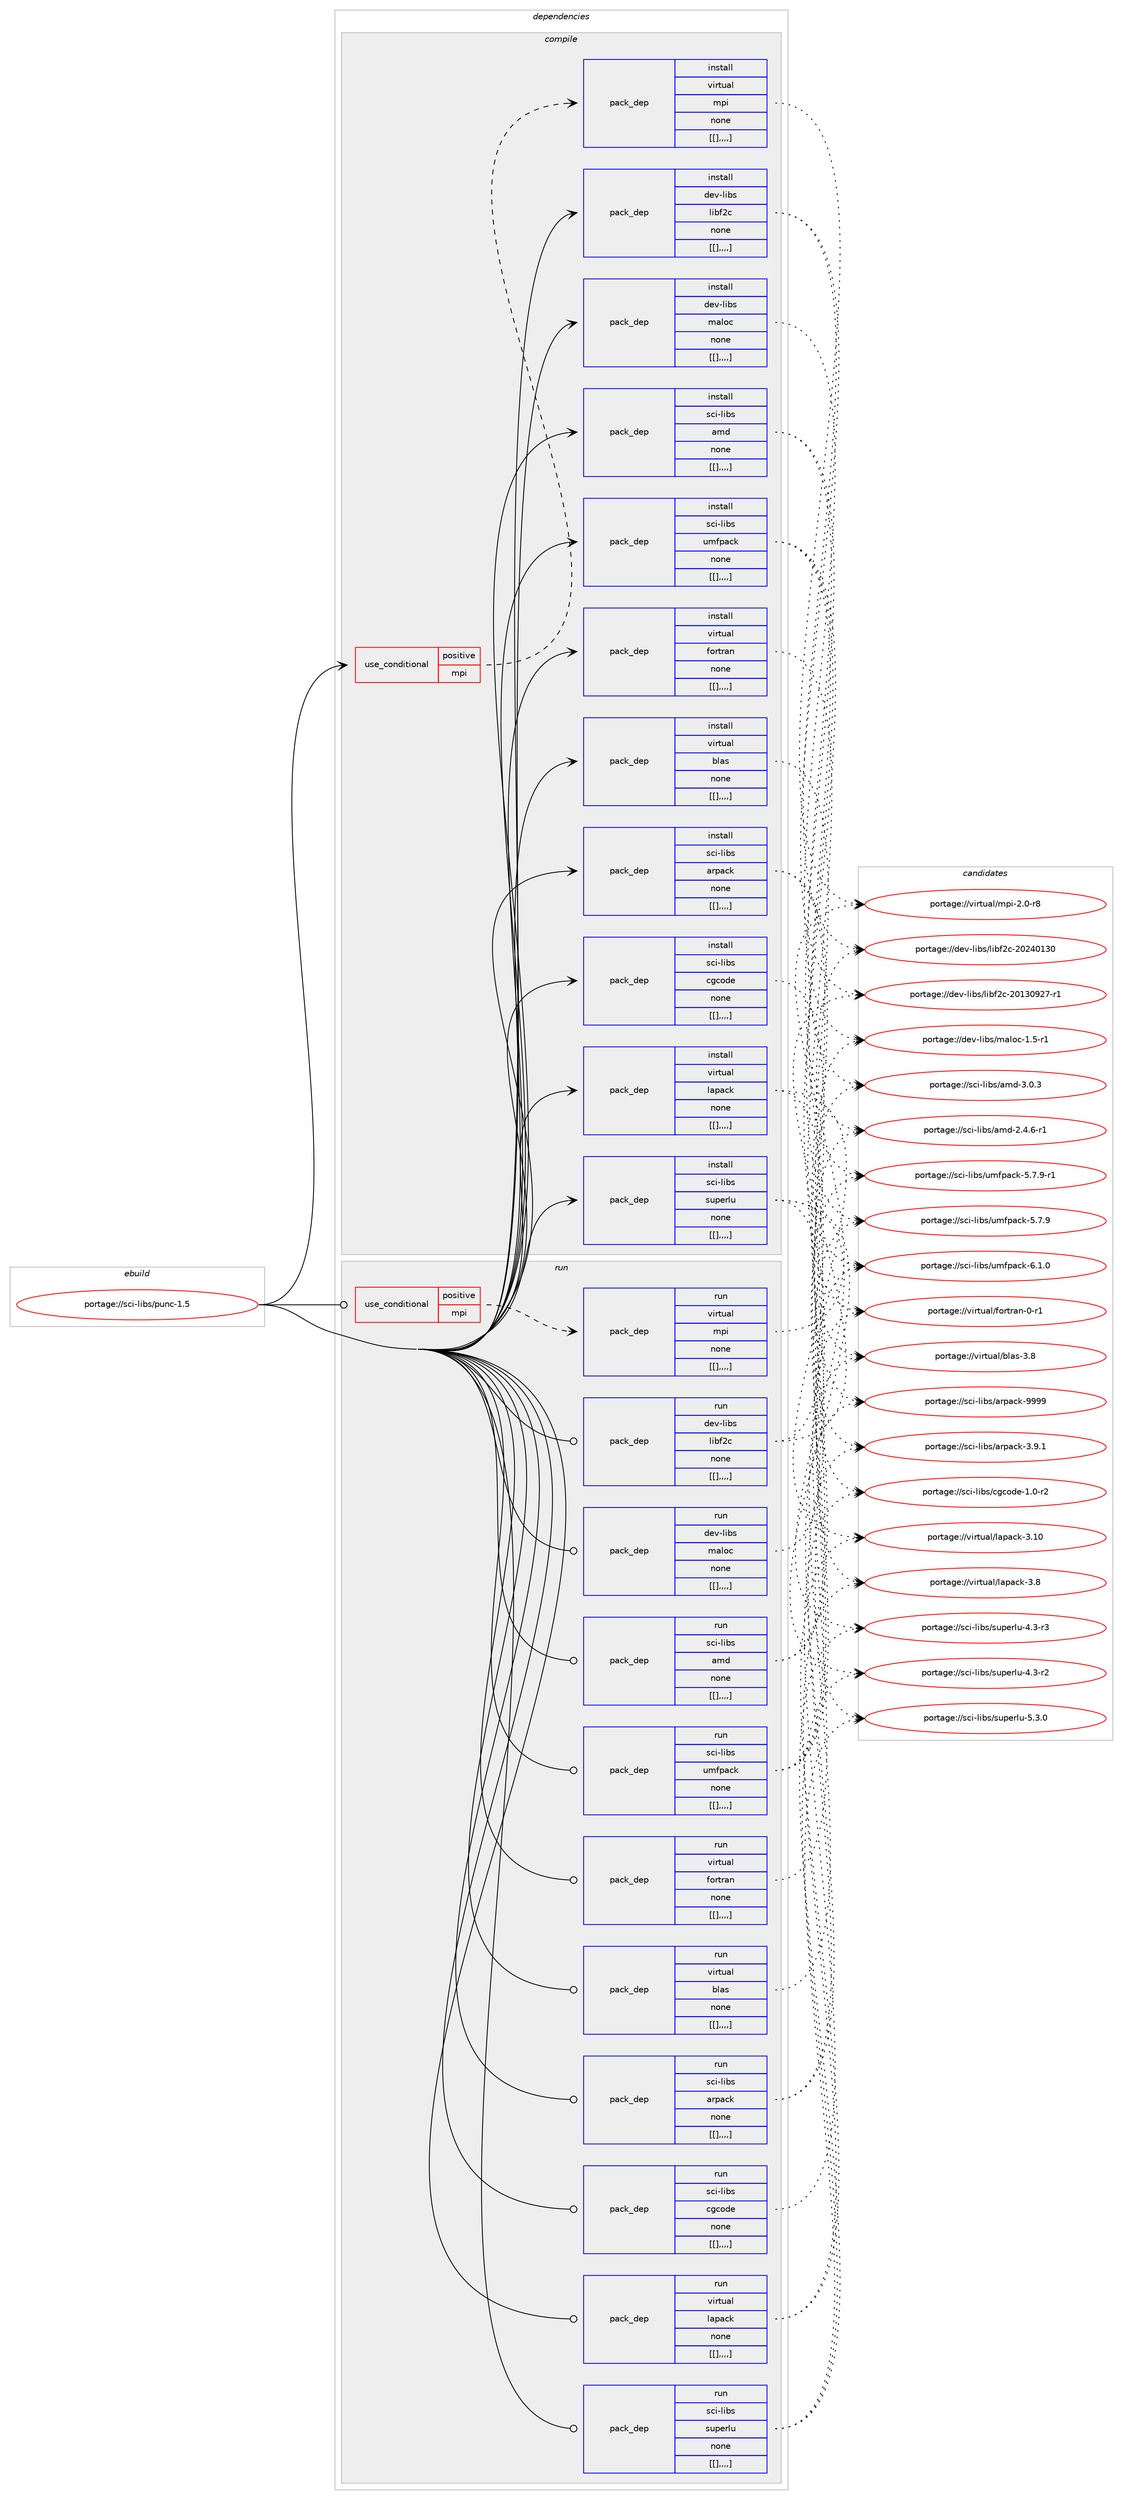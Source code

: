 digraph prolog {

# *************
# Graph options
# *************

newrank=true;
concentrate=true;
compound=true;
graph [rankdir=LR,fontname=Helvetica,fontsize=10,ranksep=1.5];#, ranksep=2.5, nodesep=0.2];
edge  [arrowhead=vee];
node  [fontname=Helvetica,fontsize=10];

# **********
# The ebuild
# **********

subgraph cluster_leftcol {
color=gray;
label=<<i>ebuild</i>>;
id [label="portage://sci-libs/punc-1.5", color=red, width=4, href="../sci-libs/punc-1.5.svg"];
}

# ****************
# The dependencies
# ****************

subgraph cluster_midcol {
color=gray;
label=<<i>dependencies</i>>;
subgraph cluster_compile {
fillcolor="#eeeeee";
style=filled;
label=<<i>compile</i>>;
subgraph cond111229 {
dependency421101 [label=<<TABLE BORDER="0" CELLBORDER="1" CELLSPACING="0" CELLPADDING="4"><TR><TD ROWSPAN="3" CELLPADDING="10">use_conditional</TD></TR><TR><TD>positive</TD></TR><TR><TD>mpi</TD></TR></TABLE>>, shape=none, color=red];
subgraph pack306862 {
dependency421102 [label=<<TABLE BORDER="0" CELLBORDER="1" CELLSPACING="0" CELLPADDING="4" WIDTH="220"><TR><TD ROWSPAN="6" CELLPADDING="30">pack_dep</TD></TR><TR><TD WIDTH="110">install</TD></TR><TR><TD>virtual</TD></TR><TR><TD>mpi</TD></TR><TR><TD>none</TD></TR><TR><TD>[[],,,,]</TD></TR></TABLE>>, shape=none, color=blue];
}
dependency421101:e -> dependency421102:w [weight=20,style="dashed",arrowhead="vee"];
}
id:e -> dependency421101:w [weight=20,style="solid",arrowhead="vee"];
subgraph pack306863 {
dependency421103 [label=<<TABLE BORDER="0" CELLBORDER="1" CELLSPACING="0" CELLPADDING="4" WIDTH="220"><TR><TD ROWSPAN="6" CELLPADDING="30">pack_dep</TD></TR><TR><TD WIDTH="110">install</TD></TR><TR><TD>dev-libs</TD></TR><TR><TD>libf2c</TD></TR><TR><TD>none</TD></TR><TR><TD>[[],,,,]</TD></TR></TABLE>>, shape=none, color=blue];
}
id:e -> dependency421103:w [weight=20,style="solid",arrowhead="vee"];
subgraph pack306864 {
dependency421104 [label=<<TABLE BORDER="0" CELLBORDER="1" CELLSPACING="0" CELLPADDING="4" WIDTH="220"><TR><TD ROWSPAN="6" CELLPADDING="30">pack_dep</TD></TR><TR><TD WIDTH="110">install</TD></TR><TR><TD>dev-libs</TD></TR><TR><TD>maloc</TD></TR><TR><TD>none</TD></TR><TR><TD>[[],,,,]</TD></TR></TABLE>>, shape=none, color=blue];
}
id:e -> dependency421104:w [weight=20,style="solid",arrowhead="vee"];
subgraph pack306865 {
dependency421105 [label=<<TABLE BORDER="0" CELLBORDER="1" CELLSPACING="0" CELLPADDING="4" WIDTH="220"><TR><TD ROWSPAN="6" CELLPADDING="30">pack_dep</TD></TR><TR><TD WIDTH="110">install</TD></TR><TR><TD>sci-libs</TD></TR><TR><TD>amd</TD></TR><TR><TD>none</TD></TR><TR><TD>[[],,,,]</TD></TR></TABLE>>, shape=none, color=blue];
}
id:e -> dependency421105:w [weight=20,style="solid",arrowhead="vee"];
subgraph pack306866 {
dependency421106 [label=<<TABLE BORDER="0" CELLBORDER="1" CELLSPACING="0" CELLPADDING="4" WIDTH="220"><TR><TD ROWSPAN="6" CELLPADDING="30">pack_dep</TD></TR><TR><TD WIDTH="110">install</TD></TR><TR><TD>sci-libs</TD></TR><TR><TD>arpack</TD></TR><TR><TD>none</TD></TR><TR><TD>[[],,,,]</TD></TR></TABLE>>, shape=none, color=blue];
}
id:e -> dependency421106:w [weight=20,style="solid",arrowhead="vee"];
subgraph pack306867 {
dependency421107 [label=<<TABLE BORDER="0" CELLBORDER="1" CELLSPACING="0" CELLPADDING="4" WIDTH="220"><TR><TD ROWSPAN="6" CELLPADDING="30">pack_dep</TD></TR><TR><TD WIDTH="110">install</TD></TR><TR><TD>sci-libs</TD></TR><TR><TD>cgcode</TD></TR><TR><TD>none</TD></TR><TR><TD>[[],,,,]</TD></TR></TABLE>>, shape=none, color=blue];
}
id:e -> dependency421107:w [weight=20,style="solid",arrowhead="vee"];
subgraph pack306868 {
dependency421108 [label=<<TABLE BORDER="0" CELLBORDER="1" CELLSPACING="0" CELLPADDING="4" WIDTH="220"><TR><TD ROWSPAN="6" CELLPADDING="30">pack_dep</TD></TR><TR><TD WIDTH="110">install</TD></TR><TR><TD>sci-libs</TD></TR><TR><TD>superlu</TD></TR><TR><TD>none</TD></TR><TR><TD>[[],,,,]</TD></TR></TABLE>>, shape=none, color=blue];
}
id:e -> dependency421108:w [weight=20,style="solid",arrowhead="vee"];
subgraph pack306869 {
dependency421109 [label=<<TABLE BORDER="0" CELLBORDER="1" CELLSPACING="0" CELLPADDING="4" WIDTH="220"><TR><TD ROWSPAN="6" CELLPADDING="30">pack_dep</TD></TR><TR><TD WIDTH="110">install</TD></TR><TR><TD>sci-libs</TD></TR><TR><TD>umfpack</TD></TR><TR><TD>none</TD></TR><TR><TD>[[],,,,]</TD></TR></TABLE>>, shape=none, color=blue];
}
id:e -> dependency421109:w [weight=20,style="solid",arrowhead="vee"];
subgraph pack306870 {
dependency421110 [label=<<TABLE BORDER="0" CELLBORDER="1" CELLSPACING="0" CELLPADDING="4" WIDTH="220"><TR><TD ROWSPAN="6" CELLPADDING="30">pack_dep</TD></TR><TR><TD WIDTH="110">install</TD></TR><TR><TD>virtual</TD></TR><TR><TD>blas</TD></TR><TR><TD>none</TD></TR><TR><TD>[[],,,,]</TD></TR></TABLE>>, shape=none, color=blue];
}
id:e -> dependency421110:w [weight=20,style="solid",arrowhead="vee"];
subgraph pack306871 {
dependency421111 [label=<<TABLE BORDER="0" CELLBORDER="1" CELLSPACING="0" CELLPADDING="4" WIDTH="220"><TR><TD ROWSPAN="6" CELLPADDING="30">pack_dep</TD></TR><TR><TD WIDTH="110">install</TD></TR><TR><TD>virtual</TD></TR><TR><TD>fortran</TD></TR><TR><TD>none</TD></TR><TR><TD>[[],,,,]</TD></TR></TABLE>>, shape=none, color=blue];
}
id:e -> dependency421111:w [weight=20,style="solid",arrowhead="vee"];
subgraph pack306872 {
dependency421112 [label=<<TABLE BORDER="0" CELLBORDER="1" CELLSPACING="0" CELLPADDING="4" WIDTH="220"><TR><TD ROWSPAN="6" CELLPADDING="30">pack_dep</TD></TR><TR><TD WIDTH="110">install</TD></TR><TR><TD>virtual</TD></TR><TR><TD>lapack</TD></TR><TR><TD>none</TD></TR><TR><TD>[[],,,,]</TD></TR></TABLE>>, shape=none, color=blue];
}
id:e -> dependency421112:w [weight=20,style="solid",arrowhead="vee"];
}
subgraph cluster_compileandrun {
fillcolor="#eeeeee";
style=filled;
label=<<i>compile and run</i>>;
}
subgraph cluster_run {
fillcolor="#eeeeee";
style=filled;
label=<<i>run</i>>;
subgraph cond111230 {
dependency421113 [label=<<TABLE BORDER="0" CELLBORDER="1" CELLSPACING="0" CELLPADDING="4"><TR><TD ROWSPAN="3" CELLPADDING="10">use_conditional</TD></TR><TR><TD>positive</TD></TR><TR><TD>mpi</TD></TR></TABLE>>, shape=none, color=red];
subgraph pack306873 {
dependency421114 [label=<<TABLE BORDER="0" CELLBORDER="1" CELLSPACING="0" CELLPADDING="4" WIDTH="220"><TR><TD ROWSPAN="6" CELLPADDING="30">pack_dep</TD></TR><TR><TD WIDTH="110">run</TD></TR><TR><TD>virtual</TD></TR><TR><TD>mpi</TD></TR><TR><TD>none</TD></TR><TR><TD>[[],,,,]</TD></TR></TABLE>>, shape=none, color=blue];
}
dependency421113:e -> dependency421114:w [weight=20,style="dashed",arrowhead="vee"];
}
id:e -> dependency421113:w [weight=20,style="solid",arrowhead="odot"];
subgraph pack306874 {
dependency421115 [label=<<TABLE BORDER="0" CELLBORDER="1" CELLSPACING="0" CELLPADDING="4" WIDTH="220"><TR><TD ROWSPAN="6" CELLPADDING="30">pack_dep</TD></TR><TR><TD WIDTH="110">run</TD></TR><TR><TD>dev-libs</TD></TR><TR><TD>libf2c</TD></TR><TR><TD>none</TD></TR><TR><TD>[[],,,,]</TD></TR></TABLE>>, shape=none, color=blue];
}
id:e -> dependency421115:w [weight=20,style="solid",arrowhead="odot"];
subgraph pack306875 {
dependency421116 [label=<<TABLE BORDER="0" CELLBORDER="1" CELLSPACING="0" CELLPADDING="4" WIDTH="220"><TR><TD ROWSPAN="6" CELLPADDING="30">pack_dep</TD></TR><TR><TD WIDTH="110">run</TD></TR><TR><TD>dev-libs</TD></TR><TR><TD>maloc</TD></TR><TR><TD>none</TD></TR><TR><TD>[[],,,,]</TD></TR></TABLE>>, shape=none, color=blue];
}
id:e -> dependency421116:w [weight=20,style="solid",arrowhead="odot"];
subgraph pack306876 {
dependency421117 [label=<<TABLE BORDER="0" CELLBORDER="1" CELLSPACING="0" CELLPADDING="4" WIDTH="220"><TR><TD ROWSPAN="6" CELLPADDING="30">pack_dep</TD></TR><TR><TD WIDTH="110">run</TD></TR><TR><TD>sci-libs</TD></TR><TR><TD>amd</TD></TR><TR><TD>none</TD></TR><TR><TD>[[],,,,]</TD></TR></TABLE>>, shape=none, color=blue];
}
id:e -> dependency421117:w [weight=20,style="solid",arrowhead="odot"];
subgraph pack306877 {
dependency421118 [label=<<TABLE BORDER="0" CELLBORDER="1" CELLSPACING="0" CELLPADDING="4" WIDTH="220"><TR><TD ROWSPAN="6" CELLPADDING="30">pack_dep</TD></TR><TR><TD WIDTH="110">run</TD></TR><TR><TD>sci-libs</TD></TR><TR><TD>arpack</TD></TR><TR><TD>none</TD></TR><TR><TD>[[],,,,]</TD></TR></TABLE>>, shape=none, color=blue];
}
id:e -> dependency421118:w [weight=20,style="solid",arrowhead="odot"];
subgraph pack306878 {
dependency421119 [label=<<TABLE BORDER="0" CELLBORDER="1" CELLSPACING="0" CELLPADDING="4" WIDTH="220"><TR><TD ROWSPAN="6" CELLPADDING="30">pack_dep</TD></TR><TR><TD WIDTH="110">run</TD></TR><TR><TD>sci-libs</TD></TR><TR><TD>cgcode</TD></TR><TR><TD>none</TD></TR><TR><TD>[[],,,,]</TD></TR></TABLE>>, shape=none, color=blue];
}
id:e -> dependency421119:w [weight=20,style="solid",arrowhead="odot"];
subgraph pack306879 {
dependency421120 [label=<<TABLE BORDER="0" CELLBORDER="1" CELLSPACING="0" CELLPADDING="4" WIDTH="220"><TR><TD ROWSPAN="6" CELLPADDING="30">pack_dep</TD></TR><TR><TD WIDTH="110">run</TD></TR><TR><TD>sci-libs</TD></TR><TR><TD>superlu</TD></TR><TR><TD>none</TD></TR><TR><TD>[[],,,,]</TD></TR></TABLE>>, shape=none, color=blue];
}
id:e -> dependency421120:w [weight=20,style="solid",arrowhead="odot"];
subgraph pack306880 {
dependency421121 [label=<<TABLE BORDER="0" CELLBORDER="1" CELLSPACING="0" CELLPADDING="4" WIDTH="220"><TR><TD ROWSPAN="6" CELLPADDING="30">pack_dep</TD></TR><TR><TD WIDTH="110">run</TD></TR><TR><TD>sci-libs</TD></TR><TR><TD>umfpack</TD></TR><TR><TD>none</TD></TR><TR><TD>[[],,,,]</TD></TR></TABLE>>, shape=none, color=blue];
}
id:e -> dependency421121:w [weight=20,style="solid",arrowhead="odot"];
subgraph pack306881 {
dependency421122 [label=<<TABLE BORDER="0" CELLBORDER="1" CELLSPACING="0" CELLPADDING="4" WIDTH="220"><TR><TD ROWSPAN="6" CELLPADDING="30">pack_dep</TD></TR><TR><TD WIDTH="110">run</TD></TR><TR><TD>virtual</TD></TR><TR><TD>blas</TD></TR><TR><TD>none</TD></TR><TR><TD>[[],,,,]</TD></TR></TABLE>>, shape=none, color=blue];
}
id:e -> dependency421122:w [weight=20,style="solid",arrowhead="odot"];
subgraph pack306882 {
dependency421123 [label=<<TABLE BORDER="0" CELLBORDER="1" CELLSPACING="0" CELLPADDING="4" WIDTH="220"><TR><TD ROWSPAN="6" CELLPADDING="30">pack_dep</TD></TR><TR><TD WIDTH="110">run</TD></TR><TR><TD>virtual</TD></TR><TR><TD>fortran</TD></TR><TR><TD>none</TD></TR><TR><TD>[[],,,,]</TD></TR></TABLE>>, shape=none, color=blue];
}
id:e -> dependency421123:w [weight=20,style="solid",arrowhead="odot"];
subgraph pack306883 {
dependency421124 [label=<<TABLE BORDER="0" CELLBORDER="1" CELLSPACING="0" CELLPADDING="4" WIDTH="220"><TR><TD ROWSPAN="6" CELLPADDING="30">pack_dep</TD></TR><TR><TD WIDTH="110">run</TD></TR><TR><TD>virtual</TD></TR><TR><TD>lapack</TD></TR><TR><TD>none</TD></TR><TR><TD>[[],,,,]</TD></TR></TABLE>>, shape=none, color=blue];
}
id:e -> dependency421124:w [weight=20,style="solid",arrowhead="odot"];
}
}

# **************
# The candidates
# **************

subgraph cluster_choices {
rank=same;
color=gray;
label=<<i>candidates</i>>;

subgraph choice306862 {
color=black;
nodesep=1;
choice1181051141161179710847109112105455046484511456 [label="portage://virtual/mpi-2.0-r8", color=red, width=4,href="../virtual/mpi-2.0-r8.svg"];
dependency421102:e -> choice1181051141161179710847109112105455046484511456:w [style=dotted,weight="100"];
}
subgraph choice306863 {
color=black;
nodesep=1;
choice100101118451081059811547108105981025099455048505248495148 [label="portage://dev-libs/libf2c-20240130", color=red, width=4,href="../dev-libs/libf2c-20240130.svg"];
choice1001011184510810598115471081059810250994550484951485750554511449 [label="portage://dev-libs/libf2c-20130927-r1", color=red, width=4,href="../dev-libs/libf2c-20130927-r1.svg"];
dependency421103:e -> choice100101118451081059811547108105981025099455048505248495148:w [style=dotted,weight="100"];
dependency421103:e -> choice1001011184510810598115471081059810250994550484951485750554511449:w [style=dotted,weight="100"];
}
subgraph choice306864 {
color=black;
nodesep=1;
choice1001011184510810598115471099710811199454946534511449 [label="portage://dev-libs/maloc-1.5-r1", color=red, width=4,href="../dev-libs/maloc-1.5-r1.svg"];
dependency421104:e -> choice1001011184510810598115471099710811199454946534511449:w [style=dotted,weight="100"];
}
subgraph choice306865 {
color=black;
nodesep=1;
choice1159910545108105981154797109100455146484651 [label="portage://sci-libs/amd-3.0.3", color=red, width=4,href="../sci-libs/amd-3.0.3.svg"];
choice11599105451081059811547971091004550465246544511449 [label="portage://sci-libs/amd-2.4.6-r1", color=red, width=4,href="../sci-libs/amd-2.4.6-r1.svg"];
dependency421105:e -> choice1159910545108105981154797109100455146484651:w [style=dotted,weight="100"];
dependency421105:e -> choice11599105451081059811547971091004550465246544511449:w [style=dotted,weight="100"];
}
subgraph choice306866 {
color=black;
nodesep=1;
choice115991054510810598115479711411297991074557575757 [label="portage://sci-libs/arpack-9999", color=red, width=4,href="../sci-libs/arpack-9999.svg"];
choice11599105451081059811547971141129799107455146574649 [label="portage://sci-libs/arpack-3.9.1", color=red, width=4,href="../sci-libs/arpack-3.9.1.svg"];
dependency421106:e -> choice115991054510810598115479711411297991074557575757:w [style=dotted,weight="100"];
dependency421106:e -> choice11599105451081059811547971141129799107455146574649:w [style=dotted,weight="100"];
}
subgraph choice306867 {
color=black;
nodesep=1;
choice115991054510810598115479910399111100101454946484511450 [label="portage://sci-libs/cgcode-1.0-r2", color=red, width=4,href="../sci-libs/cgcode-1.0-r2.svg"];
dependency421107:e -> choice115991054510810598115479910399111100101454946484511450:w [style=dotted,weight="100"];
}
subgraph choice306868 {
color=black;
nodesep=1;
choice11599105451081059811547115117112101114108117455346514648 [label="portage://sci-libs/superlu-5.3.0", color=red, width=4,href="../sci-libs/superlu-5.3.0.svg"];
choice11599105451081059811547115117112101114108117455246514511451 [label="portage://sci-libs/superlu-4.3-r3", color=red, width=4,href="../sci-libs/superlu-4.3-r3.svg"];
choice11599105451081059811547115117112101114108117455246514511450 [label="portage://sci-libs/superlu-4.3-r2", color=red, width=4,href="../sci-libs/superlu-4.3-r2.svg"];
dependency421108:e -> choice11599105451081059811547115117112101114108117455346514648:w [style=dotted,weight="100"];
dependency421108:e -> choice11599105451081059811547115117112101114108117455246514511451:w [style=dotted,weight="100"];
dependency421108:e -> choice11599105451081059811547115117112101114108117455246514511450:w [style=dotted,weight="100"];
}
subgraph choice306869 {
color=black;
nodesep=1;
choice115991054510810598115471171091021129799107455446494648 [label="portage://sci-libs/umfpack-6.1.0", color=red, width=4,href="../sci-libs/umfpack-6.1.0.svg"];
choice1159910545108105981154711710910211297991074553465546574511449 [label="portage://sci-libs/umfpack-5.7.9-r1", color=red, width=4,href="../sci-libs/umfpack-5.7.9-r1.svg"];
choice115991054510810598115471171091021129799107455346554657 [label="portage://sci-libs/umfpack-5.7.9", color=red, width=4,href="../sci-libs/umfpack-5.7.9.svg"];
dependency421109:e -> choice115991054510810598115471171091021129799107455446494648:w [style=dotted,weight="100"];
dependency421109:e -> choice1159910545108105981154711710910211297991074553465546574511449:w [style=dotted,weight="100"];
dependency421109:e -> choice115991054510810598115471171091021129799107455346554657:w [style=dotted,weight="100"];
}
subgraph choice306870 {
color=black;
nodesep=1;
choice1181051141161179710847981089711545514656 [label="portage://virtual/blas-3.8", color=red, width=4,href="../virtual/blas-3.8.svg"];
dependency421110:e -> choice1181051141161179710847981089711545514656:w [style=dotted,weight="100"];
}
subgraph choice306871 {
color=black;
nodesep=1;
choice11810511411611797108471021111141161149711045484511449 [label="portage://virtual/fortran-0-r1", color=red, width=4,href="../virtual/fortran-0-r1.svg"];
dependency421111:e -> choice11810511411611797108471021111141161149711045484511449:w [style=dotted,weight="100"];
}
subgraph choice306872 {
color=black;
nodesep=1;
choice11810511411611797108471089711297991074551464948 [label="portage://virtual/lapack-3.10", color=red, width=4,href="../virtual/lapack-3.10.svg"];
choice118105114116117971084710897112979910745514656 [label="portage://virtual/lapack-3.8", color=red, width=4,href="../virtual/lapack-3.8.svg"];
dependency421112:e -> choice11810511411611797108471089711297991074551464948:w [style=dotted,weight="100"];
dependency421112:e -> choice118105114116117971084710897112979910745514656:w [style=dotted,weight="100"];
}
subgraph choice306873 {
color=black;
nodesep=1;
choice1181051141161179710847109112105455046484511456 [label="portage://virtual/mpi-2.0-r8", color=red, width=4,href="../virtual/mpi-2.0-r8.svg"];
dependency421114:e -> choice1181051141161179710847109112105455046484511456:w [style=dotted,weight="100"];
}
subgraph choice306874 {
color=black;
nodesep=1;
choice100101118451081059811547108105981025099455048505248495148 [label="portage://dev-libs/libf2c-20240130", color=red, width=4,href="../dev-libs/libf2c-20240130.svg"];
choice1001011184510810598115471081059810250994550484951485750554511449 [label="portage://dev-libs/libf2c-20130927-r1", color=red, width=4,href="../dev-libs/libf2c-20130927-r1.svg"];
dependency421115:e -> choice100101118451081059811547108105981025099455048505248495148:w [style=dotted,weight="100"];
dependency421115:e -> choice1001011184510810598115471081059810250994550484951485750554511449:w [style=dotted,weight="100"];
}
subgraph choice306875 {
color=black;
nodesep=1;
choice1001011184510810598115471099710811199454946534511449 [label="portage://dev-libs/maloc-1.5-r1", color=red, width=4,href="../dev-libs/maloc-1.5-r1.svg"];
dependency421116:e -> choice1001011184510810598115471099710811199454946534511449:w [style=dotted,weight="100"];
}
subgraph choice306876 {
color=black;
nodesep=1;
choice1159910545108105981154797109100455146484651 [label="portage://sci-libs/amd-3.0.3", color=red, width=4,href="../sci-libs/amd-3.0.3.svg"];
choice11599105451081059811547971091004550465246544511449 [label="portage://sci-libs/amd-2.4.6-r1", color=red, width=4,href="../sci-libs/amd-2.4.6-r1.svg"];
dependency421117:e -> choice1159910545108105981154797109100455146484651:w [style=dotted,weight="100"];
dependency421117:e -> choice11599105451081059811547971091004550465246544511449:w [style=dotted,weight="100"];
}
subgraph choice306877 {
color=black;
nodesep=1;
choice115991054510810598115479711411297991074557575757 [label="portage://sci-libs/arpack-9999", color=red, width=4,href="../sci-libs/arpack-9999.svg"];
choice11599105451081059811547971141129799107455146574649 [label="portage://sci-libs/arpack-3.9.1", color=red, width=4,href="../sci-libs/arpack-3.9.1.svg"];
dependency421118:e -> choice115991054510810598115479711411297991074557575757:w [style=dotted,weight="100"];
dependency421118:e -> choice11599105451081059811547971141129799107455146574649:w [style=dotted,weight="100"];
}
subgraph choice306878 {
color=black;
nodesep=1;
choice115991054510810598115479910399111100101454946484511450 [label="portage://sci-libs/cgcode-1.0-r2", color=red, width=4,href="../sci-libs/cgcode-1.0-r2.svg"];
dependency421119:e -> choice115991054510810598115479910399111100101454946484511450:w [style=dotted,weight="100"];
}
subgraph choice306879 {
color=black;
nodesep=1;
choice11599105451081059811547115117112101114108117455346514648 [label="portage://sci-libs/superlu-5.3.0", color=red, width=4,href="../sci-libs/superlu-5.3.0.svg"];
choice11599105451081059811547115117112101114108117455246514511451 [label="portage://sci-libs/superlu-4.3-r3", color=red, width=4,href="../sci-libs/superlu-4.3-r3.svg"];
choice11599105451081059811547115117112101114108117455246514511450 [label="portage://sci-libs/superlu-4.3-r2", color=red, width=4,href="../sci-libs/superlu-4.3-r2.svg"];
dependency421120:e -> choice11599105451081059811547115117112101114108117455346514648:w [style=dotted,weight="100"];
dependency421120:e -> choice11599105451081059811547115117112101114108117455246514511451:w [style=dotted,weight="100"];
dependency421120:e -> choice11599105451081059811547115117112101114108117455246514511450:w [style=dotted,weight="100"];
}
subgraph choice306880 {
color=black;
nodesep=1;
choice115991054510810598115471171091021129799107455446494648 [label="portage://sci-libs/umfpack-6.1.0", color=red, width=4,href="../sci-libs/umfpack-6.1.0.svg"];
choice1159910545108105981154711710910211297991074553465546574511449 [label="portage://sci-libs/umfpack-5.7.9-r1", color=red, width=4,href="../sci-libs/umfpack-5.7.9-r1.svg"];
choice115991054510810598115471171091021129799107455346554657 [label="portage://sci-libs/umfpack-5.7.9", color=red, width=4,href="../sci-libs/umfpack-5.7.9.svg"];
dependency421121:e -> choice115991054510810598115471171091021129799107455446494648:w [style=dotted,weight="100"];
dependency421121:e -> choice1159910545108105981154711710910211297991074553465546574511449:w [style=dotted,weight="100"];
dependency421121:e -> choice115991054510810598115471171091021129799107455346554657:w [style=dotted,weight="100"];
}
subgraph choice306881 {
color=black;
nodesep=1;
choice1181051141161179710847981089711545514656 [label="portage://virtual/blas-3.8", color=red, width=4,href="../virtual/blas-3.8.svg"];
dependency421122:e -> choice1181051141161179710847981089711545514656:w [style=dotted,weight="100"];
}
subgraph choice306882 {
color=black;
nodesep=1;
choice11810511411611797108471021111141161149711045484511449 [label="portage://virtual/fortran-0-r1", color=red, width=4,href="../virtual/fortran-0-r1.svg"];
dependency421123:e -> choice11810511411611797108471021111141161149711045484511449:w [style=dotted,weight="100"];
}
subgraph choice306883 {
color=black;
nodesep=1;
choice11810511411611797108471089711297991074551464948 [label="portage://virtual/lapack-3.10", color=red, width=4,href="../virtual/lapack-3.10.svg"];
choice118105114116117971084710897112979910745514656 [label="portage://virtual/lapack-3.8", color=red, width=4,href="../virtual/lapack-3.8.svg"];
dependency421124:e -> choice11810511411611797108471089711297991074551464948:w [style=dotted,weight="100"];
dependency421124:e -> choice118105114116117971084710897112979910745514656:w [style=dotted,weight="100"];
}
}

}
